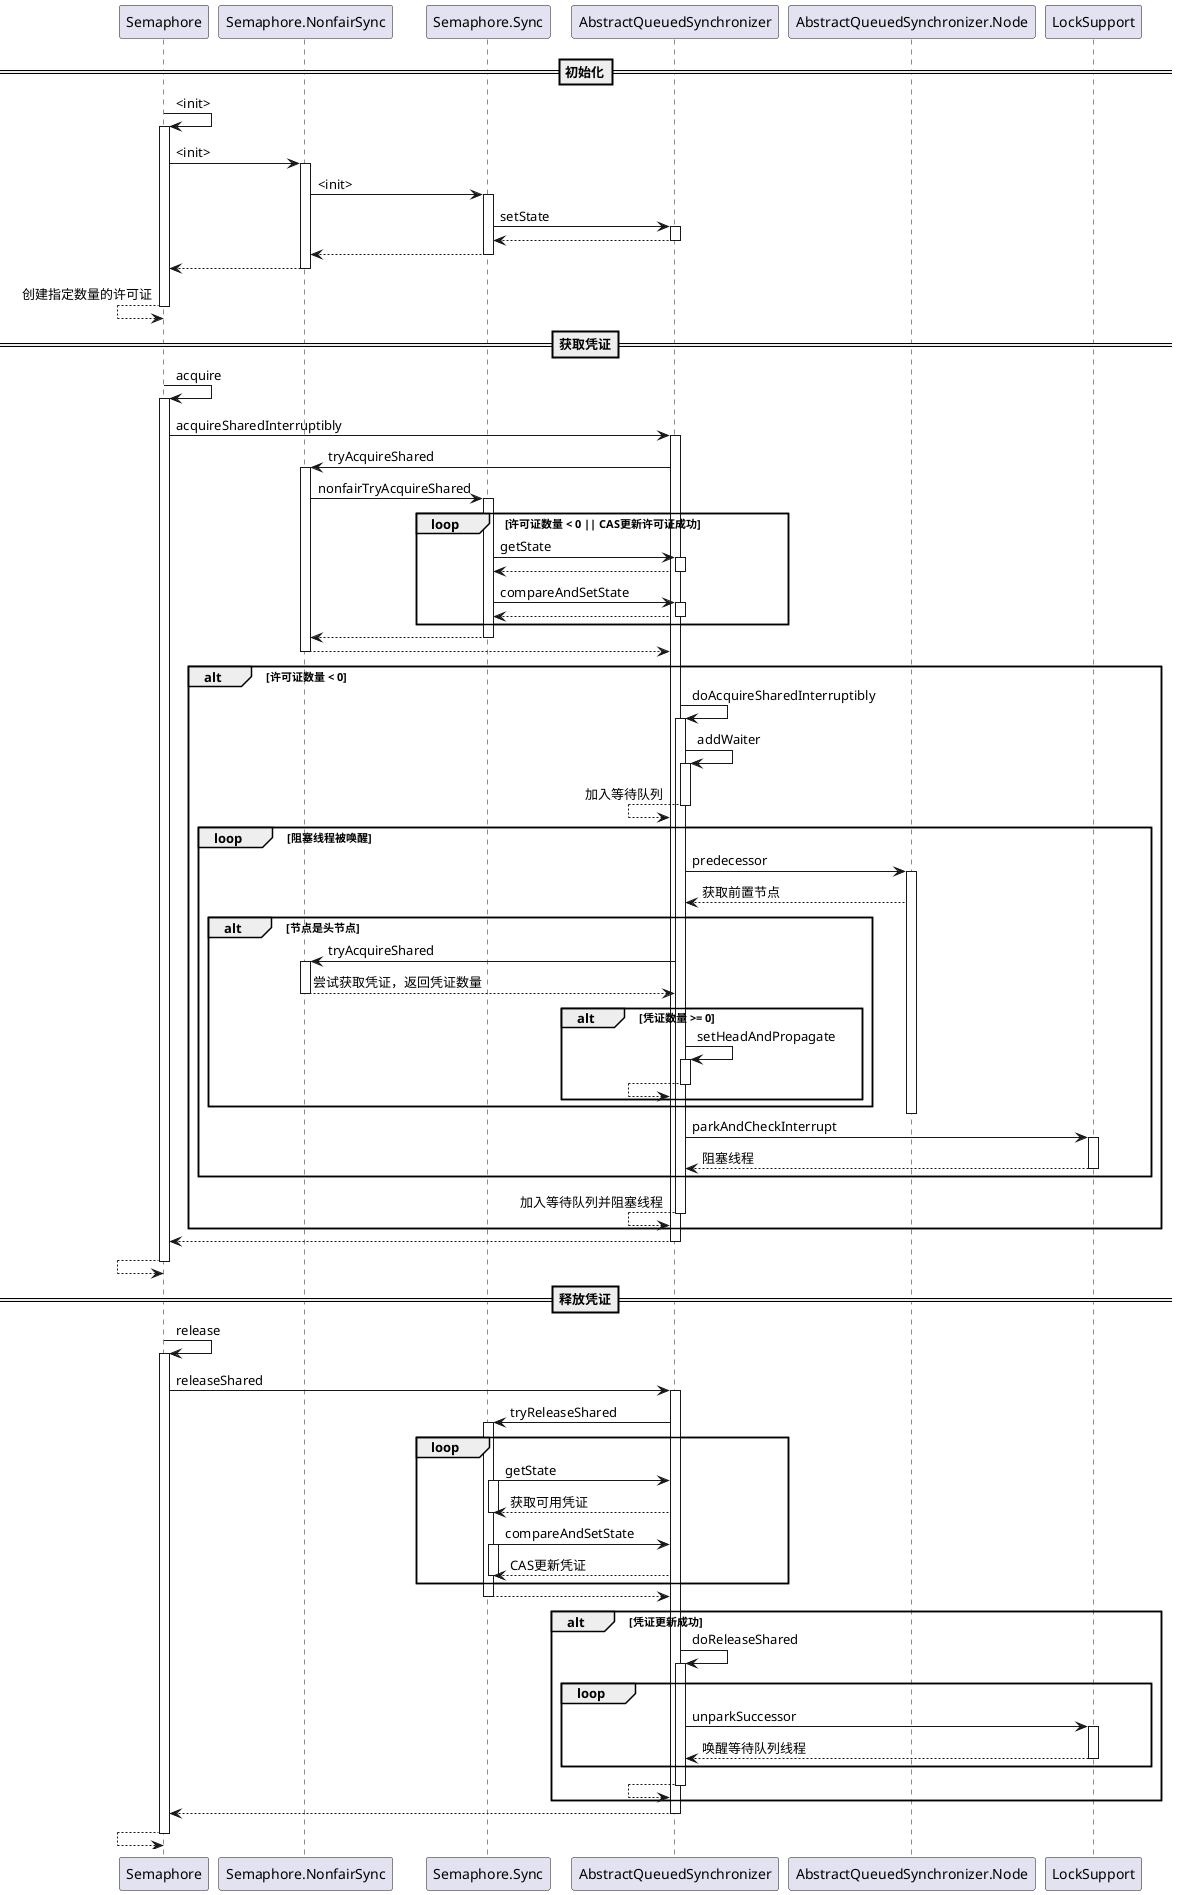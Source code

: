 @startuml

==初始化==
Semaphore -> Semaphore:<init>
activate Semaphore
    Semaphore->Semaphore.NonfairSync:<init>
    activate Semaphore.NonfairSync
        Semaphore.NonfairSync->Semaphore.Sync:<init>
        activate Semaphore.Sync
            Semaphore.Sync->AbstractQueuedSynchronizer:setState
            activate AbstractQueuedSynchronizer
            Semaphore.Sync<--AbstractQueuedSynchronizer:
            deactivate AbstractQueuedSynchronizer
        Semaphore.NonfairSync<--Semaphore.Sync:
        deactivate Semaphore.Sync
    Semaphore<--Semaphore.NonfairSync:
    deactivate Semaphore.NonfairSync
Semaphore <-- Semaphore: 创建指定数量的许可证
deactivate Semaphore

==获取凭证==
Semaphore -> Semaphore:acquire
activate Semaphore
    Semaphore->AbstractQueuedSynchronizer:acquireSharedInterruptibly
    activate AbstractQueuedSynchronizer

        Semaphore.NonfairSync<-AbstractQueuedSynchronizer:tryAcquireShared
        activate Semaphore.NonfairSync
            Semaphore.NonfairSync->Semaphore.Sync:nonfairTryAcquireShared
            activate Semaphore.Sync
                loop 许可证数量 < 0 || CAS更新许可证成功
                    Semaphore.Sync->AbstractQueuedSynchronizer:getState
                    activate AbstractQueuedSynchronizer
                    Semaphore.Sync<--AbstractQueuedSynchronizer:
                    deactivate AbstractQueuedSynchronizer

                    Semaphore.Sync->AbstractQueuedSynchronizer:compareAndSetState
                    activate AbstractQueuedSynchronizer
                    Semaphore.Sync<--AbstractQueuedSynchronizer:
                    deactivate AbstractQueuedSynchronizer
                end
            Semaphore.NonfairSync<--Semaphore.Sync:
            deactivate Semaphore.Sync
        Semaphore.NonfairSync-->AbstractQueuedSynchronizer:
        deactivate Semaphore.NonfairSync

        alt 许可证数量 < 0
            AbstractQueuedSynchronizer->AbstractQueuedSynchronizer:doAcquireSharedInterruptibly
            activate AbstractQueuedSynchronizer
                AbstractQueuedSynchronizer->AbstractQueuedSynchronizer:addWaiter
                activate AbstractQueuedSynchronizer
                AbstractQueuedSynchronizer<--AbstractQueuedSynchronizer:加入等待队列
                deactivate AbstractQueuedSynchronizer
                loop 阻塞线程被唤醒
                    AbstractQueuedSynchronizer->AbstractQueuedSynchronizer.Node:predecessor
                    activate AbstractQueuedSynchronizer.Node
                    AbstractQueuedSynchronizer<--AbstractQueuedSynchronizer.Node:获取前置节点
                    alt 节点是头节点
                        AbstractQueuedSynchronizer->Semaphore.NonfairSync:tryAcquireShared
                        activate Semaphore.NonfairSync
                        AbstractQueuedSynchronizer<--Semaphore.NonfairSync: 尝试获取凭证，返回凭证数量
                        deactivate Semaphore.NonfairSync

                        alt 凭证数量 >= 0
                            AbstractQueuedSynchronizer->AbstractQueuedSynchronizer:setHeadAndPropagate
                            activate AbstractQueuedSynchronizer
                            AbstractQueuedSynchronizer<--AbstractQueuedSynchronizer:
                            deactivate AbstractQueuedSynchronizer
                        end
                    end
                    deactivate AbstractQueuedSynchronizer.Node
                    AbstractQueuedSynchronizer->LockSupport:parkAndCheckInterrupt
                    activate LockSupport
                    AbstractQueuedSynchronizer<--LockSupport:阻塞线程
                    deactivate LockSupport
                end
            AbstractQueuedSynchronizer<--AbstractQueuedSynchronizer:加入等待队列并阻塞线程
            deactivate AbstractQueuedSynchronizer
        end

    Semaphore<--AbstractQueuedSynchronizer:
    deactivate AbstractQueuedSynchronizer
Semaphore <-- Semaphore:
deactivate Semaphore

==释放凭证==
Semaphore -> Semaphore:release
activate Semaphore
    Semaphore->AbstractQueuedSynchronizer:releaseShared
    activate AbstractQueuedSynchronizer
        AbstractQueuedSynchronizer->Semaphore.Sync:tryReleaseShared
        activate Semaphore.Sync
            loop
                Semaphore.Sync->AbstractQueuedSynchronizer:getState
                activate Semaphore.Sync
                Semaphore.Sync<--AbstractQueuedSynchronizer:获取可用凭证
                deactivate Semaphore.Sync

                Semaphore.Sync->AbstractQueuedSynchronizer:compareAndSetState
                activate Semaphore.Sync
                Semaphore.Sync<--AbstractQueuedSynchronizer:CAS更新凭证
                deactivate Semaphore.Sync
            end
        AbstractQueuedSynchronizer<--Semaphore.Sync:
        deactivate Semaphore.Sync
        alt 凭证更新成功
            AbstractQueuedSynchronizer->AbstractQueuedSynchronizer:doReleaseShared
            activate AbstractQueuedSynchronizer
                loop
                    AbstractQueuedSynchronizer->LockSupport:unparkSuccessor
                    activate LockSupport

                    AbstractQueuedSynchronizer<--LockSupport:唤醒等待队列线程
                    deactivate LockSupport
                end
            AbstractQueuedSynchronizer<--AbstractQueuedSynchronizer:
            deactivate AbstractQueuedSynchronizer
        end
    Semaphore<--AbstractQueuedSynchronizer:
    deactivate AbstractQueuedSynchronizer
Semaphore <-- Semaphore:
deactivate Semaphore
@enduml
